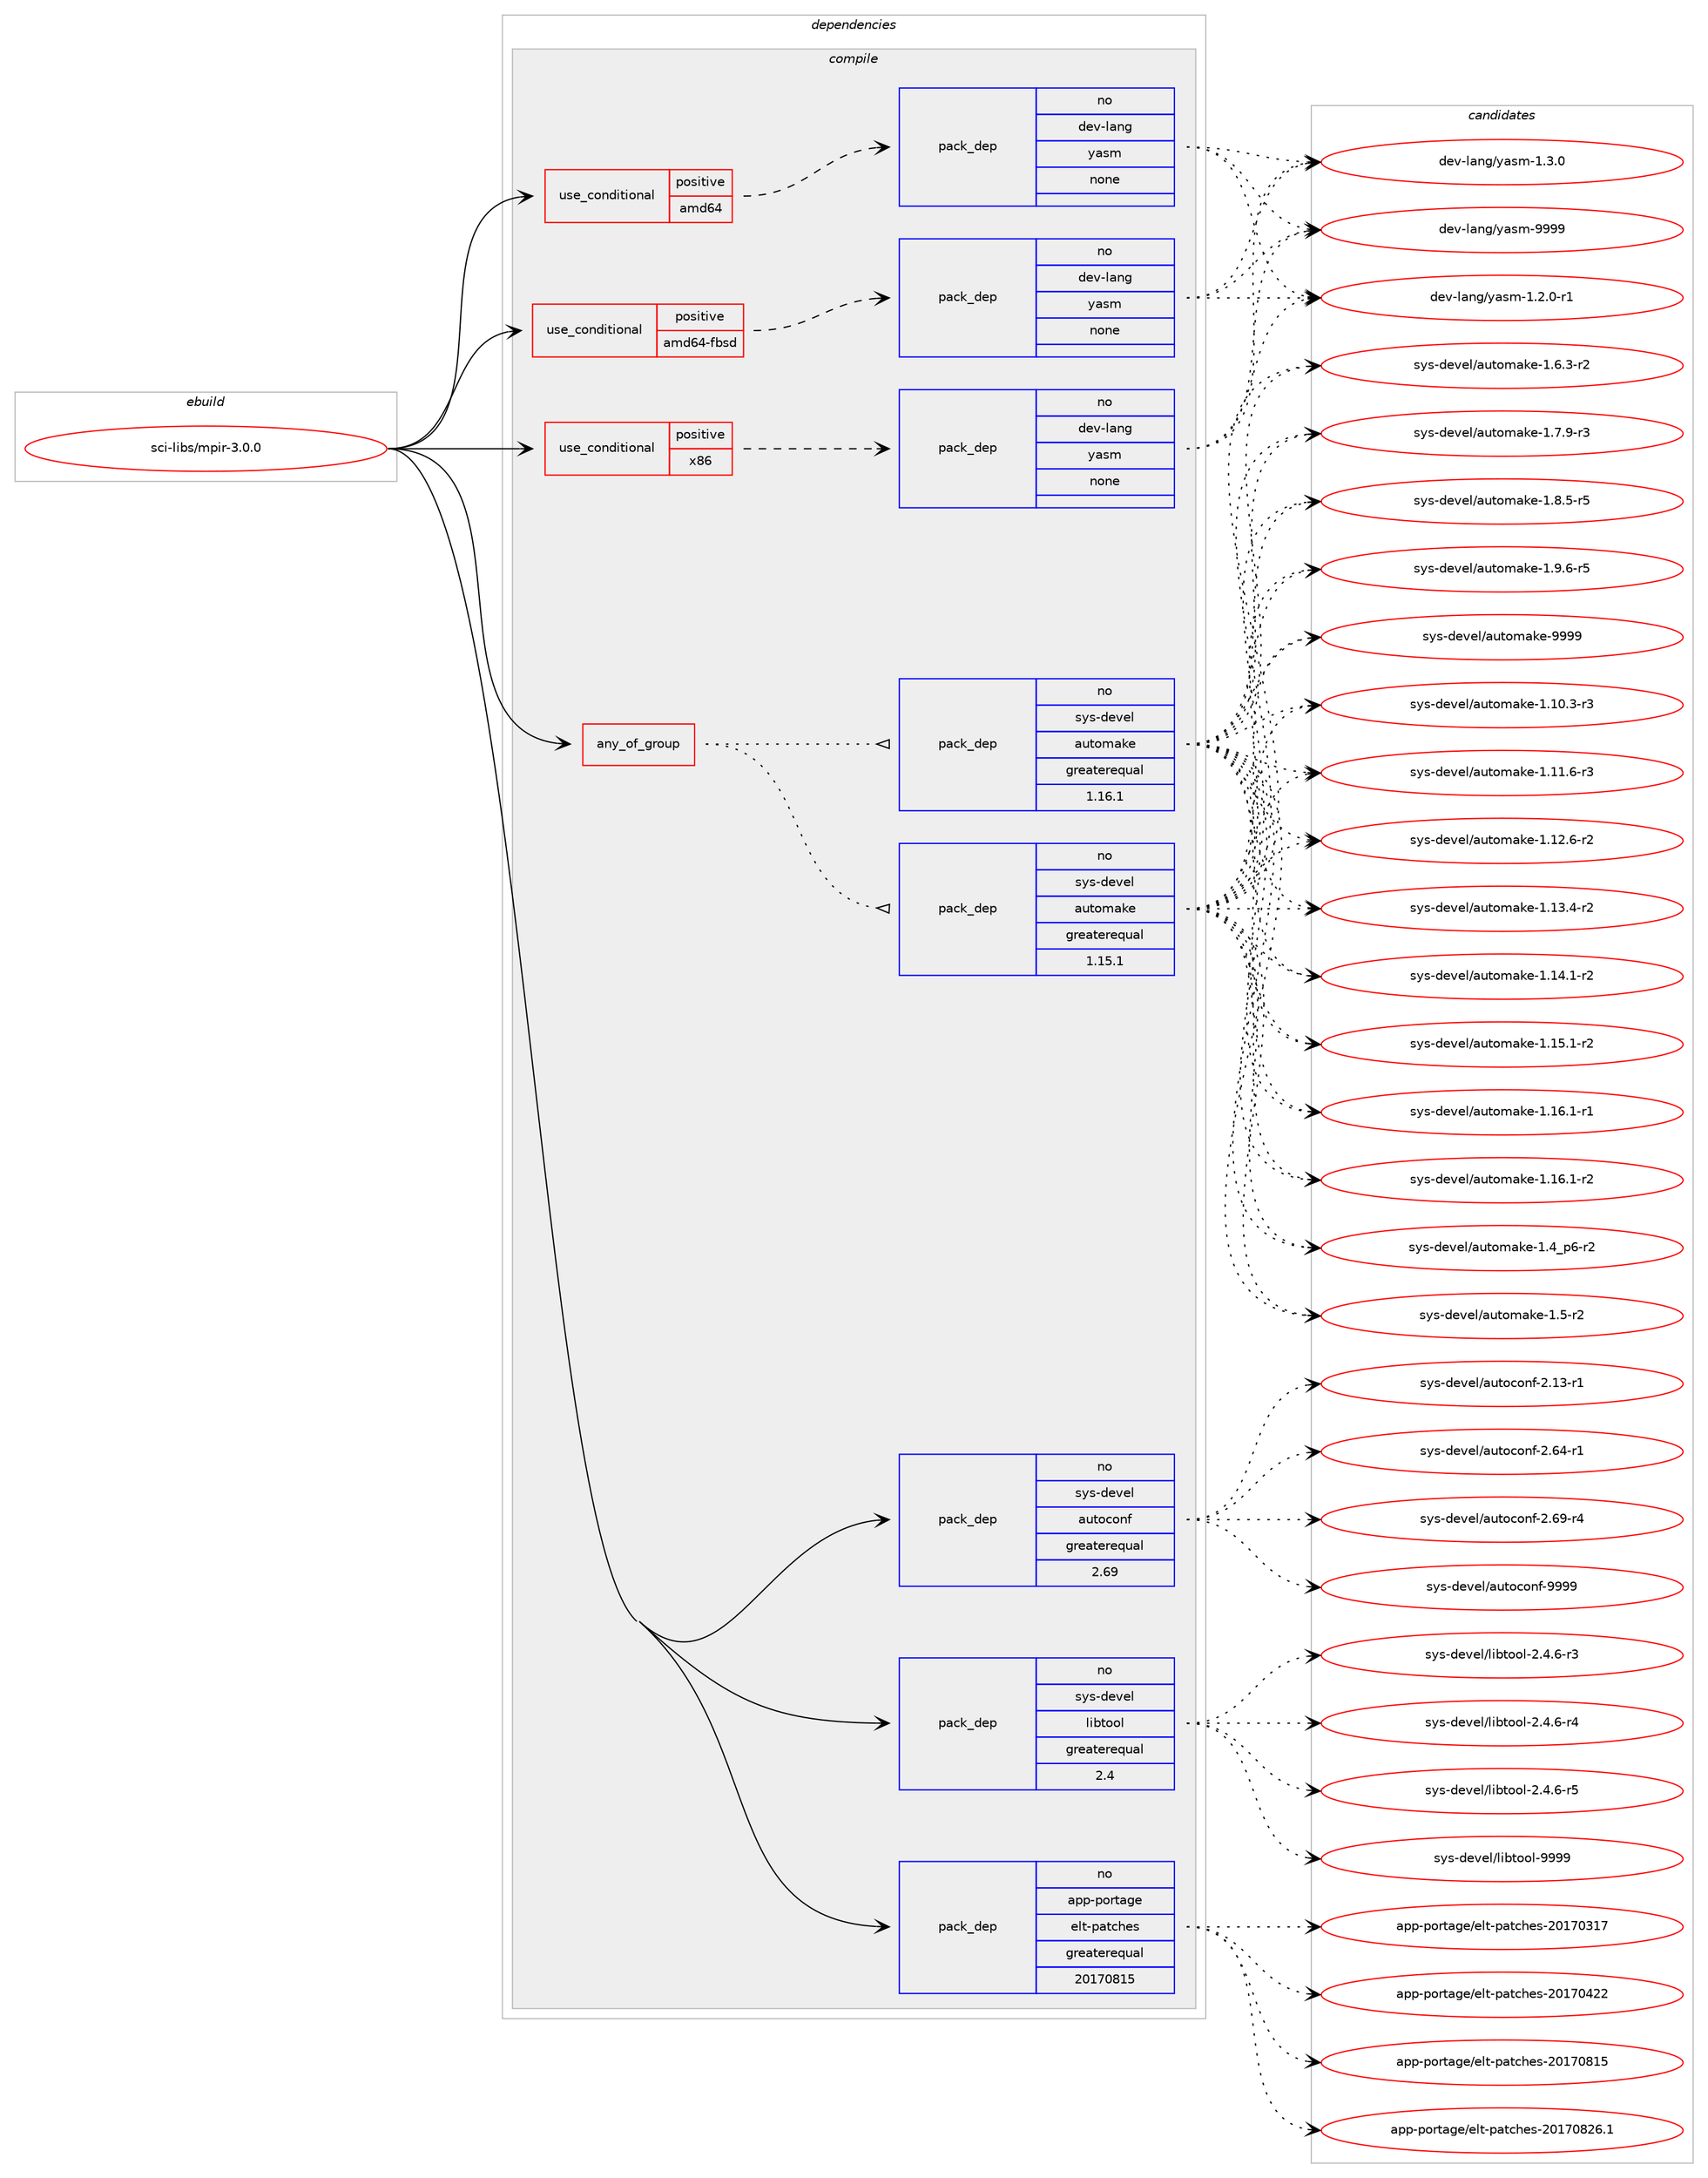 digraph prolog {

# *************
# Graph options
# *************

newrank=true;
concentrate=true;
compound=true;
graph [rankdir=LR,fontname=Helvetica,fontsize=10,ranksep=1.5];#, ranksep=2.5, nodesep=0.2];
edge  [arrowhead=vee];
node  [fontname=Helvetica,fontsize=10];

# **********
# The ebuild
# **********

subgraph cluster_leftcol {
color=gray;
rank=same;
label=<<i>ebuild</i>>;
id [label="sci-libs/mpir-3.0.0", color=red, width=4, href="../sci-libs/mpir-3.0.0.svg"];
}

# ****************
# The dependencies
# ****************

subgraph cluster_midcol {
color=gray;
label=<<i>dependencies</i>>;
subgraph cluster_compile {
fillcolor="#eeeeee";
style=filled;
label=<<i>compile</i>>;
subgraph any14672 {
dependency858664 [label=<<TABLE BORDER="0" CELLBORDER="1" CELLSPACING="0" CELLPADDING="4"><TR><TD CELLPADDING="10">any_of_group</TD></TR></TABLE>>, shape=none, color=red];subgraph pack634974 {
dependency858665 [label=<<TABLE BORDER="0" CELLBORDER="1" CELLSPACING="0" CELLPADDING="4" WIDTH="220"><TR><TD ROWSPAN="6" CELLPADDING="30">pack_dep</TD></TR><TR><TD WIDTH="110">no</TD></TR><TR><TD>sys-devel</TD></TR><TR><TD>automake</TD></TR><TR><TD>greaterequal</TD></TR><TR><TD>1.16.1</TD></TR></TABLE>>, shape=none, color=blue];
}
dependency858664:e -> dependency858665:w [weight=20,style="dotted",arrowhead="oinv"];
subgraph pack634975 {
dependency858666 [label=<<TABLE BORDER="0" CELLBORDER="1" CELLSPACING="0" CELLPADDING="4" WIDTH="220"><TR><TD ROWSPAN="6" CELLPADDING="30">pack_dep</TD></TR><TR><TD WIDTH="110">no</TD></TR><TR><TD>sys-devel</TD></TR><TR><TD>automake</TD></TR><TR><TD>greaterequal</TD></TR><TR><TD>1.15.1</TD></TR></TABLE>>, shape=none, color=blue];
}
dependency858664:e -> dependency858666:w [weight=20,style="dotted",arrowhead="oinv"];
}
id:e -> dependency858664:w [weight=20,style="solid",arrowhead="vee"];
subgraph cond208509 {
dependency858667 [label=<<TABLE BORDER="0" CELLBORDER="1" CELLSPACING="0" CELLPADDING="4"><TR><TD ROWSPAN="3" CELLPADDING="10">use_conditional</TD></TR><TR><TD>positive</TD></TR><TR><TD>amd64</TD></TR></TABLE>>, shape=none, color=red];
subgraph pack634976 {
dependency858668 [label=<<TABLE BORDER="0" CELLBORDER="1" CELLSPACING="0" CELLPADDING="4" WIDTH="220"><TR><TD ROWSPAN="6" CELLPADDING="30">pack_dep</TD></TR><TR><TD WIDTH="110">no</TD></TR><TR><TD>dev-lang</TD></TR><TR><TD>yasm</TD></TR><TR><TD>none</TD></TR><TR><TD></TD></TR></TABLE>>, shape=none, color=blue];
}
dependency858667:e -> dependency858668:w [weight=20,style="dashed",arrowhead="vee"];
}
id:e -> dependency858667:w [weight=20,style="solid",arrowhead="vee"];
subgraph cond208510 {
dependency858669 [label=<<TABLE BORDER="0" CELLBORDER="1" CELLSPACING="0" CELLPADDING="4"><TR><TD ROWSPAN="3" CELLPADDING="10">use_conditional</TD></TR><TR><TD>positive</TD></TR><TR><TD>amd64-fbsd</TD></TR></TABLE>>, shape=none, color=red];
subgraph pack634977 {
dependency858670 [label=<<TABLE BORDER="0" CELLBORDER="1" CELLSPACING="0" CELLPADDING="4" WIDTH="220"><TR><TD ROWSPAN="6" CELLPADDING="30">pack_dep</TD></TR><TR><TD WIDTH="110">no</TD></TR><TR><TD>dev-lang</TD></TR><TR><TD>yasm</TD></TR><TR><TD>none</TD></TR><TR><TD></TD></TR></TABLE>>, shape=none, color=blue];
}
dependency858669:e -> dependency858670:w [weight=20,style="dashed",arrowhead="vee"];
}
id:e -> dependency858669:w [weight=20,style="solid",arrowhead="vee"];
subgraph cond208511 {
dependency858671 [label=<<TABLE BORDER="0" CELLBORDER="1" CELLSPACING="0" CELLPADDING="4"><TR><TD ROWSPAN="3" CELLPADDING="10">use_conditional</TD></TR><TR><TD>positive</TD></TR><TR><TD>x86</TD></TR></TABLE>>, shape=none, color=red];
subgraph pack634978 {
dependency858672 [label=<<TABLE BORDER="0" CELLBORDER="1" CELLSPACING="0" CELLPADDING="4" WIDTH="220"><TR><TD ROWSPAN="6" CELLPADDING="30">pack_dep</TD></TR><TR><TD WIDTH="110">no</TD></TR><TR><TD>dev-lang</TD></TR><TR><TD>yasm</TD></TR><TR><TD>none</TD></TR><TR><TD></TD></TR></TABLE>>, shape=none, color=blue];
}
dependency858671:e -> dependency858672:w [weight=20,style="dashed",arrowhead="vee"];
}
id:e -> dependency858671:w [weight=20,style="solid",arrowhead="vee"];
subgraph pack634979 {
dependency858673 [label=<<TABLE BORDER="0" CELLBORDER="1" CELLSPACING="0" CELLPADDING="4" WIDTH="220"><TR><TD ROWSPAN="6" CELLPADDING="30">pack_dep</TD></TR><TR><TD WIDTH="110">no</TD></TR><TR><TD>app-portage</TD></TR><TR><TD>elt-patches</TD></TR><TR><TD>greaterequal</TD></TR><TR><TD>20170815</TD></TR></TABLE>>, shape=none, color=blue];
}
id:e -> dependency858673:w [weight=20,style="solid",arrowhead="vee"];
subgraph pack634980 {
dependency858674 [label=<<TABLE BORDER="0" CELLBORDER="1" CELLSPACING="0" CELLPADDING="4" WIDTH="220"><TR><TD ROWSPAN="6" CELLPADDING="30">pack_dep</TD></TR><TR><TD WIDTH="110">no</TD></TR><TR><TD>sys-devel</TD></TR><TR><TD>autoconf</TD></TR><TR><TD>greaterequal</TD></TR><TR><TD>2.69</TD></TR></TABLE>>, shape=none, color=blue];
}
id:e -> dependency858674:w [weight=20,style="solid",arrowhead="vee"];
subgraph pack634981 {
dependency858675 [label=<<TABLE BORDER="0" CELLBORDER="1" CELLSPACING="0" CELLPADDING="4" WIDTH="220"><TR><TD ROWSPAN="6" CELLPADDING="30">pack_dep</TD></TR><TR><TD WIDTH="110">no</TD></TR><TR><TD>sys-devel</TD></TR><TR><TD>libtool</TD></TR><TR><TD>greaterequal</TD></TR><TR><TD>2.4</TD></TR></TABLE>>, shape=none, color=blue];
}
id:e -> dependency858675:w [weight=20,style="solid",arrowhead="vee"];
}
subgraph cluster_compileandrun {
fillcolor="#eeeeee";
style=filled;
label=<<i>compile and run</i>>;
}
subgraph cluster_run {
fillcolor="#eeeeee";
style=filled;
label=<<i>run</i>>;
}
}

# **************
# The candidates
# **************

subgraph cluster_choices {
rank=same;
color=gray;
label=<<i>candidates</i>>;

subgraph choice634974 {
color=black;
nodesep=1;
choice11512111545100101118101108479711711611110997107101454946494846514511451 [label="sys-devel/automake-1.10.3-r3", color=red, width=4,href="../sys-devel/automake-1.10.3-r3.svg"];
choice11512111545100101118101108479711711611110997107101454946494946544511451 [label="sys-devel/automake-1.11.6-r3", color=red, width=4,href="../sys-devel/automake-1.11.6-r3.svg"];
choice11512111545100101118101108479711711611110997107101454946495046544511450 [label="sys-devel/automake-1.12.6-r2", color=red, width=4,href="../sys-devel/automake-1.12.6-r2.svg"];
choice11512111545100101118101108479711711611110997107101454946495146524511450 [label="sys-devel/automake-1.13.4-r2", color=red, width=4,href="../sys-devel/automake-1.13.4-r2.svg"];
choice11512111545100101118101108479711711611110997107101454946495246494511450 [label="sys-devel/automake-1.14.1-r2", color=red, width=4,href="../sys-devel/automake-1.14.1-r2.svg"];
choice11512111545100101118101108479711711611110997107101454946495346494511450 [label="sys-devel/automake-1.15.1-r2", color=red, width=4,href="../sys-devel/automake-1.15.1-r2.svg"];
choice11512111545100101118101108479711711611110997107101454946495446494511449 [label="sys-devel/automake-1.16.1-r1", color=red, width=4,href="../sys-devel/automake-1.16.1-r1.svg"];
choice11512111545100101118101108479711711611110997107101454946495446494511450 [label="sys-devel/automake-1.16.1-r2", color=red, width=4,href="../sys-devel/automake-1.16.1-r2.svg"];
choice115121115451001011181011084797117116111109971071014549465295112544511450 [label="sys-devel/automake-1.4_p6-r2", color=red, width=4,href="../sys-devel/automake-1.4_p6-r2.svg"];
choice11512111545100101118101108479711711611110997107101454946534511450 [label="sys-devel/automake-1.5-r2", color=red, width=4,href="../sys-devel/automake-1.5-r2.svg"];
choice115121115451001011181011084797117116111109971071014549465446514511450 [label="sys-devel/automake-1.6.3-r2", color=red, width=4,href="../sys-devel/automake-1.6.3-r2.svg"];
choice115121115451001011181011084797117116111109971071014549465546574511451 [label="sys-devel/automake-1.7.9-r3", color=red, width=4,href="../sys-devel/automake-1.7.9-r3.svg"];
choice115121115451001011181011084797117116111109971071014549465646534511453 [label="sys-devel/automake-1.8.5-r5", color=red, width=4,href="../sys-devel/automake-1.8.5-r5.svg"];
choice115121115451001011181011084797117116111109971071014549465746544511453 [label="sys-devel/automake-1.9.6-r5", color=red, width=4,href="../sys-devel/automake-1.9.6-r5.svg"];
choice115121115451001011181011084797117116111109971071014557575757 [label="sys-devel/automake-9999", color=red, width=4,href="../sys-devel/automake-9999.svg"];
dependency858665:e -> choice11512111545100101118101108479711711611110997107101454946494846514511451:w [style=dotted,weight="100"];
dependency858665:e -> choice11512111545100101118101108479711711611110997107101454946494946544511451:w [style=dotted,weight="100"];
dependency858665:e -> choice11512111545100101118101108479711711611110997107101454946495046544511450:w [style=dotted,weight="100"];
dependency858665:e -> choice11512111545100101118101108479711711611110997107101454946495146524511450:w [style=dotted,weight="100"];
dependency858665:e -> choice11512111545100101118101108479711711611110997107101454946495246494511450:w [style=dotted,weight="100"];
dependency858665:e -> choice11512111545100101118101108479711711611110997107101454946495346494511450:w [style=dotted,weight="100"];
dependency858665:e -> choice11512111545100101118101108479711711611110997107101454946495446494511449:w [style=dotted,weight="100"];
dependency858665:e -> choice11512111545100101118101108479711711611110997107101454946495446494511450:w [style=dotted,weight="100"];
dependency858665:e -> choice115121115451001011181011084797117116111109971071014549465295112544511450:w [style=dotted,weight="100"];
dependency858665:e -> choice11512111545100101118101108479711711611110997107101454946534511450:w [style=dotted,weight="100"];
dependency858665:e -> choice115121115451001011181011084797117116111109971071014549465446514511450:w [style=dotted,weight="100"];
dependency858665:e -> choice115121115451001011181011084797117116111109971071014549465546574511451:w [style=dotted,weight="100"];
dependency858665:e -> choice115121115451001011181011084797117116111109971071014549465646534511453:w [style=dotted,weight="100"];
dependency858665:e -> choice115121115451001011181011084797117116111109971071014549465746544511453:w [style=dotted,weight="100"];
dependency858665:e -> choice115121115451001011181011084797117116111109971071014557575757:w [style=dotted,weight="100"];
}
subgraph choice634975 {
color=black;
nodesep=1;
choice11512111545100101118101108479711711611110997107101454946494846514511451 [label="sys-devel/automake-1.10.3-r3", color=red, width=4,href="../sys-devel/automake-1.10.3-r3.svg"];
choice11512111545100101118101108479711711611110997107101454946494946544511451 [label="sys-devel/automake-1.11.6-r3", color=red, width=4,href="../sys-devel/automake-1.11.6-r3.svg"];
choice11512111545100101118101108479711711611110997107101454946495046544511450 [label="sys-devel/automake-1.12.6-r2", color=red, width=4,href="../sys-devel/automake-1.12.6-r2.svg"];
choice11512111545100101118101108479711711611110997107101454946495146524511450 [label="sys-devel/automake-1.13.4-r2", color=red, width=4,href="../sys-devel/automake-1.13.4-r2.svg"];
choice11512111545100101118101108479711711611110997107101454946495246494511450 [label="sys-devel/automake-1.14.1-r2", color=red, width=4,href="../sys-devel/automake-1.14.1-r2.svg"];
choice11512111545100101118101108479711711611110997107101454946495346494511450 [label="sys-devel/automake-1.15.1-r2", color=red, width=4,href="../sys-devel/automake-1.15.1-r2.svg"];
choice11512111545100101118101108479711711611110997107101454946495446494511449 [label="sys-devel/automake-1.16.1-r1", color=red, width=4,href="../sys-devel/automake-1.16.1-r1.svg"];
choice11512111545100101118101108479711711611110997107101454946495446494511450 [label="sys-devel/automake-1.16.1-r2", color=red, width=4,href="../sys-devel/automake-1.16.1-r2.svg"];
choice115121115451001011181011084797117116111109971071014549465295112544511450 [label="sys-devel/automake-1.4_p6-r2", color=red, width=4,href="../sys-devel/automake-1.4_p6-r2.svg"];
choice11512111545100101118101108479711711611110997107101454946534511450 [label="sys-devel/automake-1.5-r2", color=red, width=4,href="../sys-devel/automake-1.5-r2.svg"];
choice115121115451001011181011084797117116111109971071014549465446514511450 [label="sys-devel/automake-1.6.3-r2", color=red, width=4,href="../sys-devel/automake-1.6.3-r2.svg"];
choice115121115451001011181011084797117116111109971071014549465546574511451 [label="sys-devel/automake-1.7.9-r3", color=red, width=4,href="../sys-devel/automake-1.7.9-r3.svg"];
choice115121115451001011181011084797117116111109971071014549465646534511453 [label="sys-devel/automake-1.8.5-r5", color=red, width=4,href="../sys-devel/automake-1.8.5-r5.svg"];
choice115121115451001011181011084797117116111109971071014549465746544511453 [label="sys-devel/automake-1.9.6-r5", color=red, width=4,href="../sys-devel/automake-1.9.6-r5.svg"];
choice115121115451001011181011084797117116111109971071014557575757 [label="sys-devel/automake-9999", color=red, width=4,href="../sys-devel/automake-9999.svg"];
dependency858666:e -> choice11512111545100101118101108479711711611110997107101454946494846514511451:w [style=dotted,weight="100"];
dependency858666:e -> choice11512111545100101118101108479711711611110997107101454946494946544511451:w [style=dotted,weight="100"];
dependency858666:e -> choice11512111545100101118101108479711711611110997107101454946495046544511450:w [style=dotted,weight="100"];
dependency858666:e -> choice11512111545100101118101108479711711611110997107101454946495146524511450:w [style=dotted,weight="100"];
dependency858666:e -> choice11512111545100101118101108479711711611110997107101454946495246494511450:w [style=dotted,weight="100"];
dependency858666:e -> choice11512111545100101118101108479711711611110997107101454946495346494511450:w [style=dotted,weight="100"];
dependency858666:e -> choice11512111545100101118101108479711711611110997107101454946495446494511449:w [style=dotted,weight="100"];
dependency858666:e -> choice11512111545100101118101108479711711611110997107101454946495446494511450:w [style=dotted,weight="100"];
dependency858666:e -> choice115121115451001011181011084797117116111109971071014549465295112544511450:w [style=dotted,weight="100"];
dependency858666:e -> choice11512111545100101118101108479711711611110997107101454946534511450:w [style=dotted,weight="100"];
dependency858666:e -> choice115121115451001011181011084797117116111109971071014549465446514511450:w [style=dotted,weight="100"];
dependency858666:e -> choice115121115451001011181011084797117116111109971071014549465546574511451:w [style=dotted,weight="100"];
dependency858666:e -> choice115121115451001011181011084797117116111109971071014549465646534511453:w [style=dotted,weight="100"];
dependency858666:e -> choice115121115451001011181011084797117116111109971071014549465746544511453:w [style=dotted,weight="100"];
dependency858666:e -> choice115121115451001011181011084797117116111109971071014557575757:w [style=dotted,weight="100"];
}
subgraph choice634976 {
color=black;
nodesep=1;
choice100101118451089711010347121971151094549465046484511449 [label="dev-lang/yasm-1.2.0-r1", color=red, width=4,href="../dev-lang/yasm-1.2.0-r1.svg"];
choice10010111845108971101034712197115109454946514648 [label="dev-lang/yasm-1.3.0", color=red, width=4,href="../dev-lang/yasm-1.3.0.svg"];
choice100101118451089711010347121971151094557575757 [label="dev-lang/yasm-9999", color=red, width=4,href="../dev-lang/yasm-9999.svg"];
dependency858668:e -> choice100101118451089711010347121971151094549465046484511449:w [style=dotted,weight="100"];
dependency858668:e -> choice10010111845108971101034712197115109454946514648:w [style=dotted,weight="100"];
dependency858668:e -> choice100101118451089711010347121971151094557575757:w [style=dotted,weight="100"];
}
subgraph choice634977 {
color=black;
nodesep=1;
choice100101118451089711010347121971151094549465046484511449 [label="dev-lang/yasm-1.2.0-r1", color=red, width=4,href="../dev-lang/yasm-1.2.0-r1.svg"];
choice10010111845108971101034712197115109454946514648 [label="dev-lang/yasm-1.3.0", color=red, width=4,href="../dev-lang/yasm-1.3.0.svg"];
choice100101118451089711010347121971151094557575757 [label="dev-lang/yasm-9999", color=red, width=4,href="../dev-lang/yasm-9999.svg"];
dependency858670:e -> choice100101118451089711010347121971151094549465046484511449:w [style=dotted,weight="100"];
dependency858670:e -> choice10010111845108971101034712197115109454946514648:w [style=dotted,weight="100"];
dependency858670:e -> choice100101118451089711010347121971151094557575757:w [style=dotted,weight="100"];
}
subgraph choice634978 {
color=black;
nodesep=1;
choice100101118451089711010347121971151094549465046484511449 [label="dev-lang/yasm-1.2.0-r1", color=red, width=4,href="../dev-lang/yasm-1.2.0-r1.svg"];
choice10010111845108971101034712197115109454946514648 [label="dev-lang/yasm-1.3.0", color=red, width=4,href="../dev-lang/yasm-1.3.0.svg"];
choice100101118451089711010347121971151094557575757 [label="dev-lang/yasm-9999", color=red, width=4,href="../dev-lang/yasm-9999.svg"];
dependency858672:e -> choice100101118451089711010347121971151094549465046484511449:w [style=dotted,weight="100"];
dependency858672:e -> choice10010111845108971101034712197115109454946514648:w [style=dotted,weight="100"];
dependency858672:e -> choice100101118451089711010347121971151094557575757:w [style=dotted,weight="100"];
}
subgraph choice634979 {
color=black;
nodesep=1;
choice97112112451121111141169710310147101108116451129711699104101115455048495548514955 [label="app-portage/elt-patches-20170317", color=red, width=4,href="../app-portage/elt-patches-20170317.svg"];
choice97112112451121111141169710310147101108116451129711699104101115455048495548525050 [label="app-portage/elt-patches-20170422", color=red, width=4,href="../app-portage/elt-patches-20170422.svg"];
choice97112112451121111141169710310147101108116451129711699104101115455048495548564953 [label="app-portage/elt-patches-20170815", color=red, width=4,href="../app-portage/elt-patches-20170815.svg"];
choice971121124511211111411697103101471011081164511297116991041011154550484955485650544649 [label="app-portage/elt-patches-20170826.1", color=red, width=4,href="../app-portage/elt-patches-20170826.1.svg"];
dependency858673:e -> choice97112112451121111141169710310147101108116451129711699104101115455048495548514955:w [style=dotted,weight="100"];
dependency858673:e -> choice97112112451121111141169710310147101108116451129711699104101115455048495548525050:w [style=dotted,weight="100"];
dependency858673:e -> choice97112112451121111141169710310147101108116451129711699104101115455048495548564953:w [style=dotted,weight="100"];
dependency858673:e -> choice971121124511211111411697103101471011081164511297116991041011154550484955485650544649:w [style=dotted,weight="100"];
}
subgraph choice634980 {
color=black;
nodesep=1;
choice1151211154510010111810110847971171161119911111010245504649514511449 [label="sys-devel/autoconf-2.13-r1", color=red, width=4,href="../sys-devel/autoconf-2.13-r1.svg"];
choice1151211154510010111810110847971171161119911111010245504654524511449 [label="sys-devel/autoconf-2.64-r1", color=red, width=4,href="../sys-devel/autoconf-2.64-r1.svg"];
choice1151211154510010111810110847971171161119911111010245504654574511452 [label="sys-devel/autoconf-2.69-r4", color=red, width=4,href="../sys-devel/autoconf-2.69-r4.svg"];
choice115121115451001011181011084797117116111991111101024557575757 [label="sys-devel/autoconf-9999", color=red, width=4,href="../sys-devel/autoconf-9999.svg"];
dependency858674:e -> choice1151211154510010111810110847971171161119911111010245504649514511449:w [style=dotted,weight="100"];
dependency858674:e -> choice1151211154510010111810110847971171161119911111010245504654524511449:w [style=dotted,weight="100"];
dependency858674:e -> choice1151211154510010111810110847971171161119911111010245504654574511452:w [style=dotted,weight="100"];
dependency858674:e -> choice115121115451001011181011084797117116111991111101024557575757:w [style=dotted,weight="100"];
}
subgraph choice634981 {
color=black;
nodesep=1;
choice1151211154510010111810110847108105981161111111084550465246544511451 [label="sys-devel/libtool-2.4.6-r3", color=red, width=4,href="../sys-devel/libtool-2.4.6-r3.svg"];
choice1151211154510010111810110847108105981161111111084550465246544511452 [label="sys-devel/libtool-2.4.6-r4", color=red, width=4,href="../sys-devel/libtool-2.4.6-r4.svg"];
choice1151211154510010111810110847108105981161111111084550465246544511453 [label="sys-devel/libtool-2.4.6-r5", color=red, width=4,href="../sys-devel/libtool-2.4.6-r5.svg"];
choice1151211154510010111810110847108105981161111111084557575757 [label="sys-devel/libtool-9999", color=red, width=4,href="../sys-devel/libtool-9999.svg"];
dependency858675:e -> choice1151211154510010111810110847108105981161111111084550465246544511451:w [style=dotted,weight="100"];
dependency858675:e -> choice1151211154510010111810110847108105981161111111084550465246544511452:w [style=dotted,weight="100"];
dependency858675:e -> choice1151211154510010111810110847108105981161111111084550465246544511453:w [style=dotted,weight="100"];
dependency858675:e -> choice1151211154510010111810110847108105981161111111084557575757:w [style=dotted,weight="100"];
}
}

}
